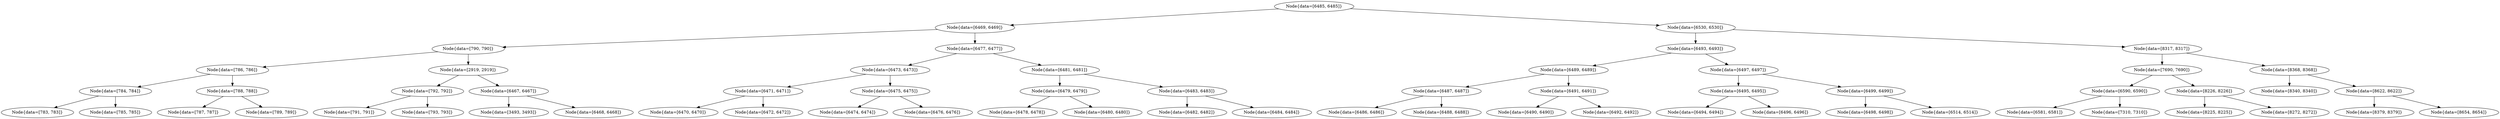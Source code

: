 digraph G{
1538455897 [label="Node{data=[6485, 6485]}"]
1538455897 -> 1391506392
1391506392 [label="Node{data=[6469, 6469]}"]
1391506392 -> 235347435
235347435 [label="Node{data=[790, 790]}"]
235347435 -> 453600463
453600463 [label="Node{data=[786, 786]}"]
453600463 -> 1463631558
1463631558 [label="Node{data=[784, 784]}"]
1463631558 -> 8665482
8665482 [label="Node{data=[783, 783]}"]
1463631558 -> 911905844
911905844 [label="Node{data=[785, 785]}"]
453600463 -> 1722130732
1722130732 [label="Node{data=[788, 788]}"]
1722130732 -> 1481668656
1481668656 [label="Node{data=[787, 787]}"]
1722130732 -> 2033795801
2033795801 [label="Node{data=[789, 789]}"]
235347435 -> 455119614
455119614 [label="Node{data=[2919, 2919]}"]
455119614 -> 1346894967
1346894967 [label="Node{data=[792, 792]}"]
1346894967 -> 193826743
193826743 [label="Node{data=[791, 791]}"]
1346894967 -> 949042069
949042069 [label="Node{data=[793, 793]}"]
455119614 -> 658110747
658110747 [label="Node{data=[6467, 6467]}"]
658110747 -> 1215434191
1215434191 [label="Node{data=[3493, 3493]}"]
658110747 -> 795198273
795198273 [label="Node{data=[6468, 6468]}"]
1391506392 -> 504957099
504957099 [label="Node{data=[6477, 6477]}"]
504957099 -> 1988152146
1988152146 [label="Node{data=[6473, 6473]}"]
1988152146 -> 776256568
776256568 [label="Node{data=[6471, 6471]}"]
776256568 -> 800722298
800722298 [label="Node{data=[6470, 6470]}"]
776256568 -> 2041582710
2041582710 [label="Node{data=[6472, 6472]}"]
1988152146 -> 161122889
161122889 [label="Node{data=[6475, 6475]}"]
161122889 -> 36983358
36983358 [label="Node{data=[6474, 6474]}"]
161122889 -> 2107268831
2107268831 [label="Node{data=[6476, 6476]}"]
504957099 -> 82896574
82896574 [label="Node{data=[6481, 6481]}"]
82896574 -> 1508240555
1508240555 [label="Node{data=[6479, 6479]}"]
1508240555 -> 2044784651
2044784651 [label="Node{data=[6478, 6478]}"]
1508240555 -> 1445147982
1445147982 [label="Node{data=[6480, 6480]}"]
82896574 -> 1432747042
1432747042 [label="Node{data=[6483, 6483]}"]
1432747042 -> 588497553
588497553 [label="Node{data=[6482, 6482]}"]
1432747042 -> 1561140816
1561140816 [label="Node{data=[6484, 6484]}"]
1538455897 -> 306956794
306956794 [label="Node{data=[6530, 6530]}"]
306956794 -> 1756734333
1756734333 [label="Node{data=[6493, 6493]}"]
1756734333 -> 1435493296
1435493296 [label="Node{data=[6489, 6489]}"]
1435493296 -> 1623558351
1623558351 [label="Node{data=[6487, 6487]}"]
1623558351 -> 747473204
747473204 [label="Node{data=[6486, 6486]}"]
1623558351 -> 1776712083
1776712083 [label="Node{data=[6488, 6488]}"]
1435493296 -> 1130268028
1130268028 [label="Node{data=[6491, 6491]}"]
1130268028 -> 252837416
252837416 [label="Node{data=[6490, 6490]}"]
1130268028 -> 1326777047
1326777047 [label="Node{data=[6492, 6492]}"]
1756734333 -> 358989895
358989895 [label="Node{data=[6497, 6497]}"]
358989895 -> 581423858
581423858 [label="Node{data=[6495, 6495]}"]
581423858 -> 575117360
575117360 [label="Node{data=[6494, 6494]}"]
581423858 -> 1168323861
1168323861 [label="Node{data=[6496, 6496]}"]
358989895 -> 2130682398
2130682398 [label="Node{data=[6499, 6499]}"]
2130682398 -> 1649663857
1649663857 [label="Node{data=[6498, 6498]}"]
2130682398 -> 2085313811
2085313811 [label="Node{data=[6514, 6514]}"]
306956794 -> 538756114
538756114 [label="Node{data=[8317, 8317]}"]
538756114 -> 594574685
594574685 [label="Node{data=[7690, 7690]}"]
594574685 -> 1604621845
1604621845 [label="Node{data=[6590, 6590]}"]
1604621845 -> 2032266039
2032266039 [label="Node{data=[6581, 6581]}"]
1604621845 -> 1071357013
1071357013 [label="Node{data=[7310, 7310]}"]
594574685 -> 526488678
526488678 [label="Node{data=[8226, 8226]}"]
526488678 -> 1687076257
1687076257 [label="Node{data=[8225, 8225]}"]
526488678 -> 302025300
302025300 [label="Node{data=[8272, 8272]}"]
538756114 -> 1910146421
1910146421 [label="Node{data=[8368, 8368]}"]
1910146421 -> 1644952972
1644952972 [label="Node{data=[8340, 8340]}"]
1910146421 -> 1945712601
1945712601 [label="Node{data=[8622, 8622]}"]
1945712601 -> 1706901976
1706901976 [label="Node{data=[8379, 8379]}"]
1945712601 -> 1080660279
1080660279 [label="Node{data=[8654, 8654]}"]
}